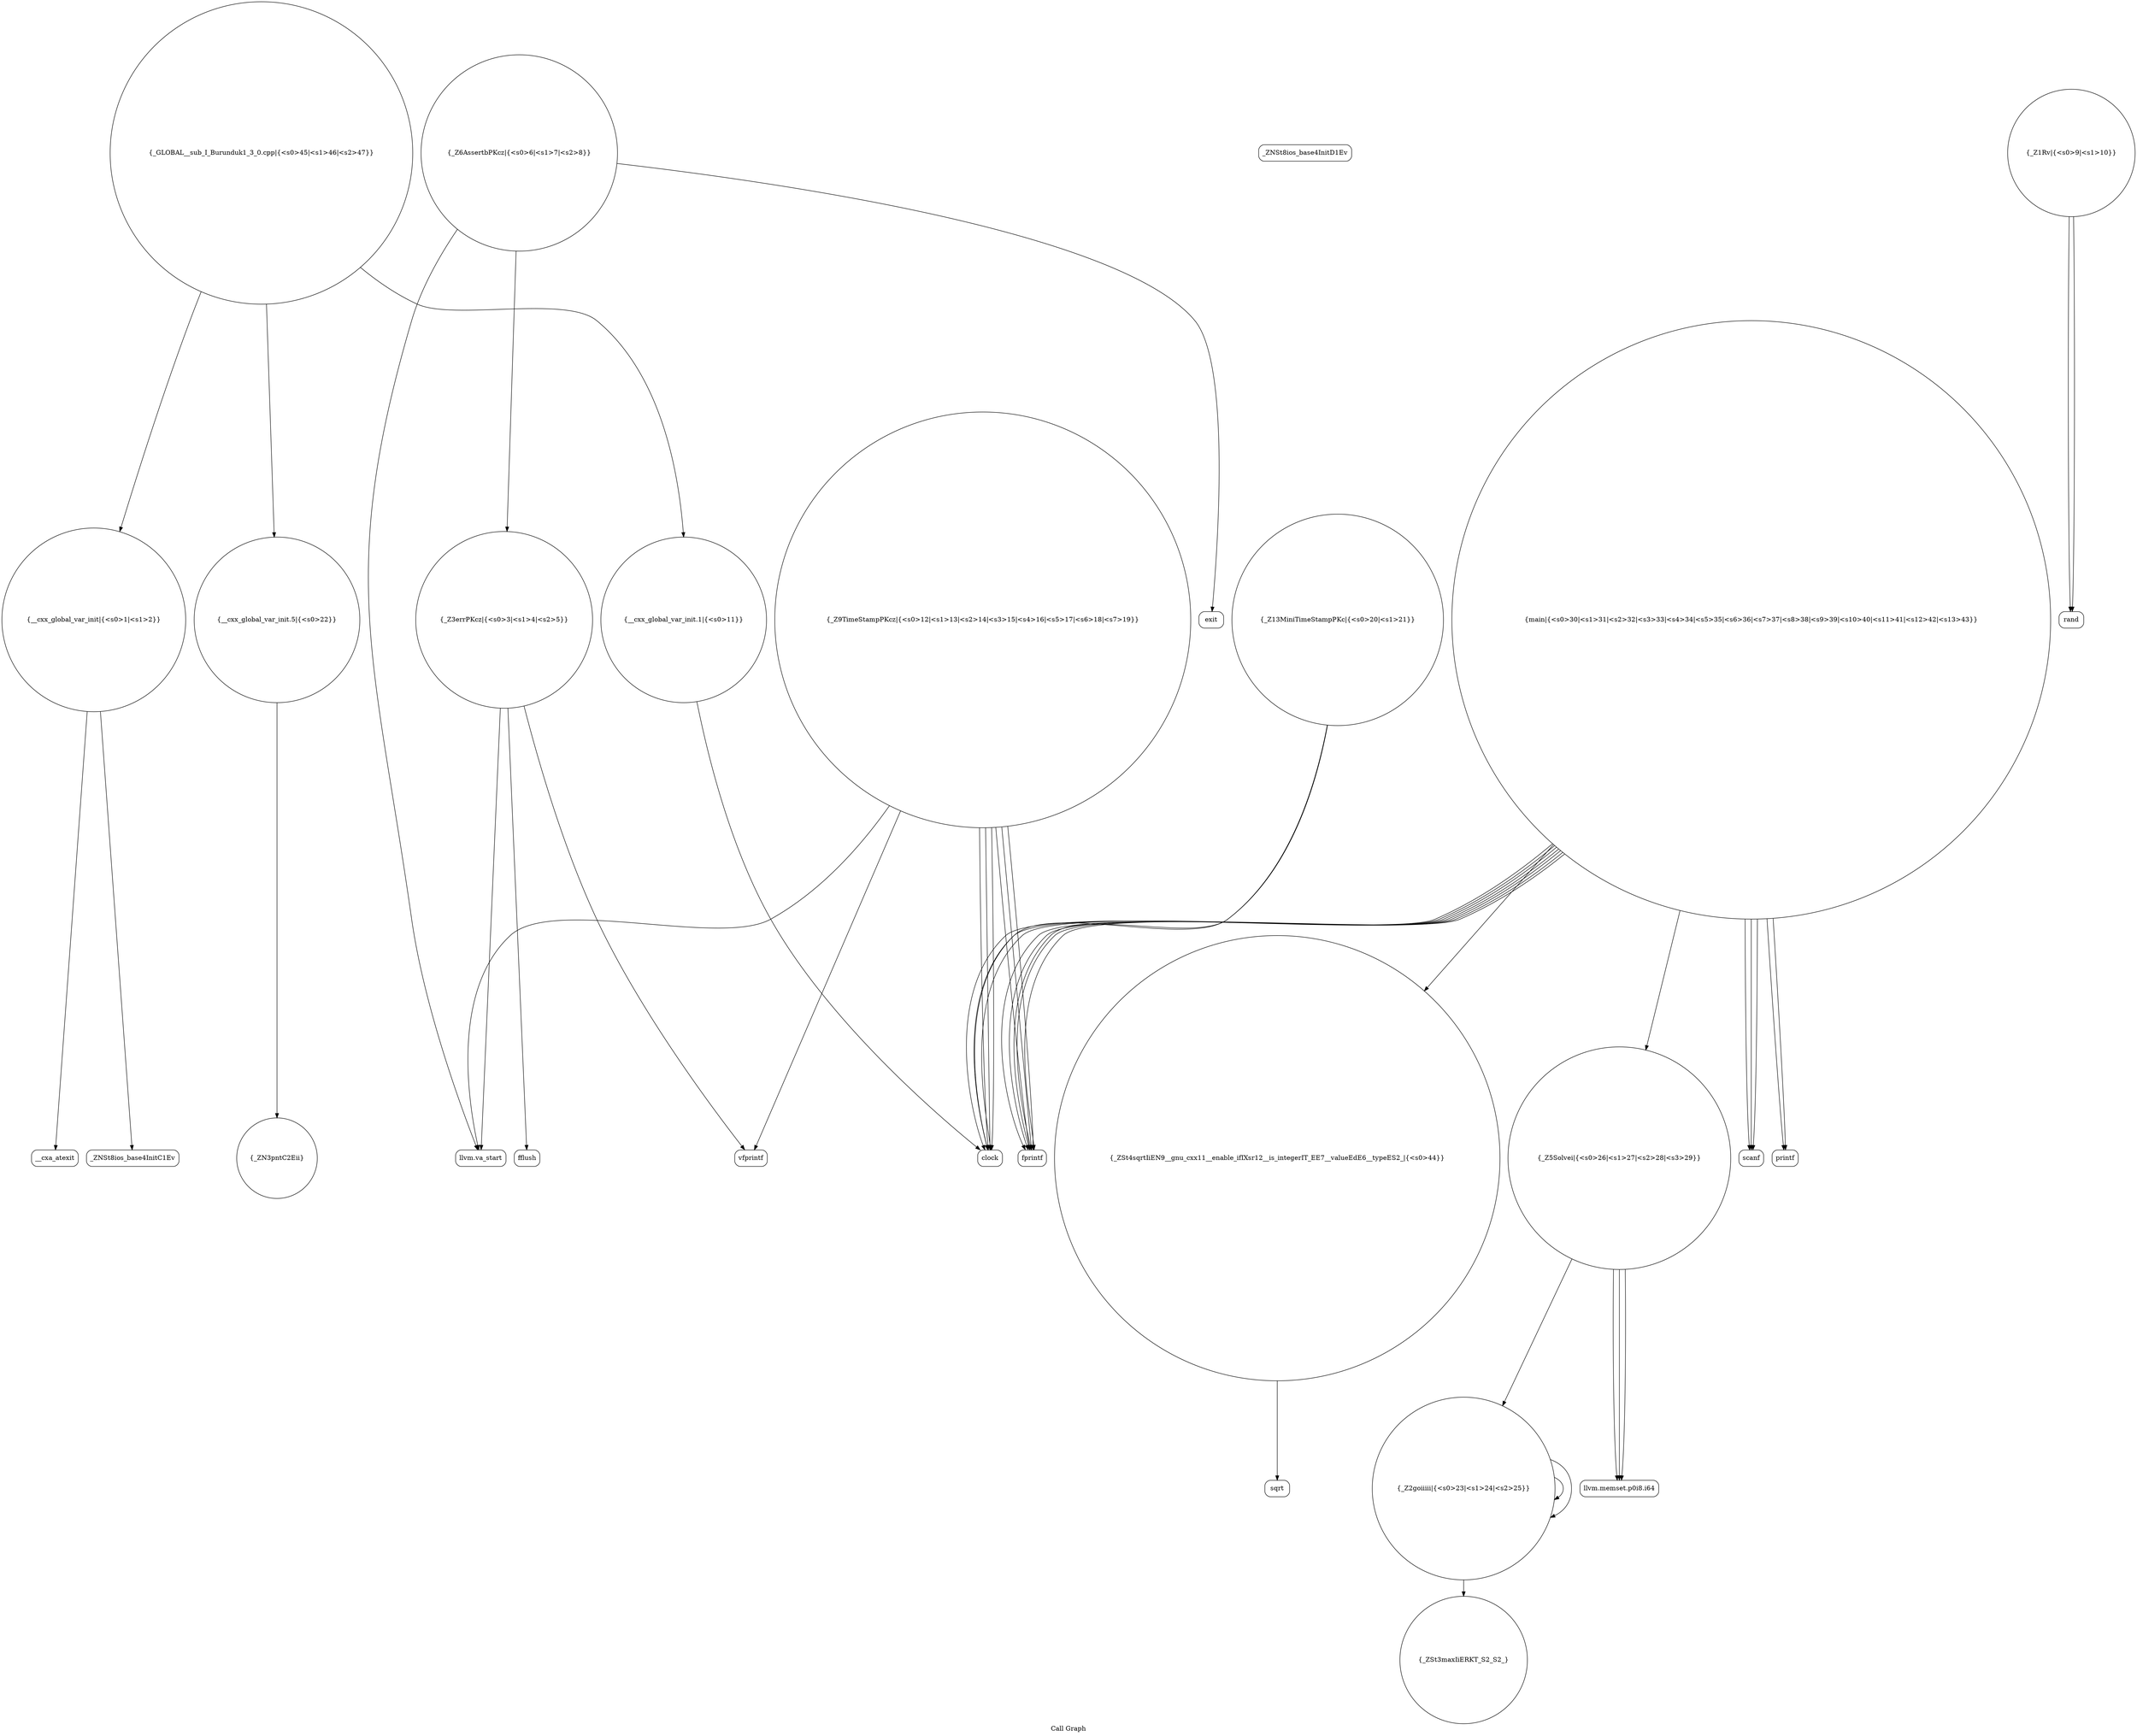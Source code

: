 digraph "Call Graph" {
	label="Call Graph";

	Node0x556362ab3640 [shape=record,shape=circle,label="{__cxx_global_var_init|{<s0>1|<s1>2}}"];
	Node0x556362ab3640:s0 -> Node0x556362ab3ad0[color=black];
	Node0x556362ab3640:s1 -> Node0x556362ab3bd0[color=black];
	Node0x556362ab4750 [shape=record,shape=circle,label="{_ZSt4sqrtIiEN9__gnu_cxx11__enable_ifIXsr12__is_integerIT_EE7__valueEdE6__typeES2_|{<s0>44}}"];
	Node0x556362ab4750:s0 -> Node0x556362ab47d0[color=black];
	Node0x556362ab3dd0 [shape=record,shape=Mrecord,label="{fflush}"];
	Node0x556362ab4150 [shape=record,shape=circle,label="{_Z9TimeStampPKcz|{<s0>12|<s1>13|<s2>14|<s3>15|<s4>16|<s5>17|<s6>18|<s7>19}}"];
	Node0x556362ab4150:s0 -> Node0x556362ab3cd0[color=black];
	Node0x556362ab4150:s1 -> Node0x556362ab40d0[color=black];
	Node0x556362ab4150:s2 -> Node0x556362ab41d0[color=black];
	Node0x556362ab4150:s3 -> Node0x556362ab3d50[color=black];
	Node0x556362ab4150:s4 -> Node0x556362ab41d0[color=black];
	Node0x556362ab4150:s5 -> Node0x556362ab40d0[color=black];
	Node0x556362ab4150:s6 -> Node0x556362ab41d0[color=black];
	Node0x556362ab4150:s7 -> Node0x556362ab40d0[color=black];
	Node0x556362ab44d0 [shape=record,shape=circle,label="{_Z5Solvei|{<s0>26|<s1>27|<s2>28|<s3>29}}"];
	Node0x556362ab44d0:s0 -> Node0x556362ab4550[color=black];
	Node0x556362ab44d0:s1 -> Node0x556362ab4550[color=black];
	Node0x556362ab44d0:s2 -> Node0x556362ab4550[color=black];
	Node0x556362ab44d0:s3 -> Node0x556362ab43d0[color=black];
	Node0x556362ab3b50 [shape=record,shape=Mrecord,label="{_ZNSt8ios_base4InitD1Ev}"];
	Node0x556362ab4850 [shape=record,shape=circle,label="{_GLOBAL__sub_I_Burunduk1_3_0.cpp|{<s0>45|<s1>46|<s2>47}}"];
	Node0x556362ab4850:s0 -> Node0x556362ab3640[color=black];
	Node0x556362ab4850:s1 -> Node0x556362ab4050[color=black];
	Node0x556362ab4850:s2 -> Node0x556362ab42d0[color=black];
	Node0x556362ab3ed0 [shape=record,shape=Mrecord,label="{exit}"];
	Node0x556362ab4250 [shape=record,shape=circle,label="{_Z13MiniTimeStampPKc|{<s0>20|<s1>21}}"];
	Node0x556362ab4250:s0 -> Node0x556362ab40d0[color=black];
	Node0x556362ab4250:s1 -> Node0x556362ab41d0[color=black];
	Node0x556362ab45d0 [shape=record,shape=circle,label="{main|{<s0>30|<s1>31|<s2>32|<s3>33|<s4>34|<s5>35|<s6>36|<s7>37|<s8>38|<s9>39|<s10>40|<s11>41|<s12>42|<s13>43}}"];
	Node0x556362ab45d0:s0 -> Node0x556362ab40d0[color=black];
	Node0x556362ab45d0:s1 -> Node0x556362ab41d0[color=black];
	Node0x556362ab45d0:s2 -> Node0x556362ab4650[color=black];
	Node0x556362ab45d0:s3 -> Node0x556362ab41d0[color=black];
	Node0x556362ab45d0:s4 -> Node0x556362ab46d0[color=black];
	Node0x556362ab45d0:s5 -> Node0x556362ab4650[color=black];
	Node0x556362ab45d0:s6 -> Node0x556362ab4650[color=black];
	Node0x556362ab45d0:s7 -> Node0x556362ab44d0[color=black];
	Node0x556362ab45d0:s8 -> Node0x556362ab4750[color=black];
	Node0x556362ab45d0:s9 -> Node0x556362ab46d0[color=black];
	Node0x556362ab45d0:s10 -> Node0x556362ab40d0[color=black];
	Node0x556362ab45d0:s11 -> Node0x556362ab41d0[color=black];
	Node0x556362ab45d0:s12 -> Node0x556362ab40d0[color=black];
	Node0x556362ab45d0:s13 -> Node0x556362ab41d0[color=black];
	Node0x556362ab3c50 [shape=record,shape=circle,label="{_Z3errPKcz|{<s0>3|<s1>4|<s2>5}}"];
	Node0x556362ab3c50:s0 -> Node0x556362ab3cd0[color=black];
	Node0x556362ab3c50:s1 -> Node0x556362ab3d50[color=black];
	Node0x556362ab3c50:s2 -> Node0x556362ab3dd0[color=black];
	Node0x556362ab3fd0 [shape=record,shape=Mrecord,label="{rand}"];
	Node0x556362ab4350 [shape=record,shape=circle,label="{_ZN3pntC2Eii}"];
	Node0x556362ab46d0 [shape=record,shape=Mrecord,label="{printf}"];
	Node0x556362ab3d50 [shape=record,shape=Mrecord,label="{vfprintf}"];
	Node0x556362ab40d0 [shape=record,shape=Mrecord,label="{clock}"];
	Node0x556362ab4450 [shape=record,shape=circle,label="{_ZSt3maxIiERKT_S2_S2_}"];
	Node0x556362ab3ad0 [shape=record,shape=Mrecord,label="{_ZNSt8ios_base4InitC1Ev}"];
	Node0x556362ab47d0 [shape=record,shape=Mrecord,label="{sqrt}"];
	Node0x556362ab3e50 [shape=record,shape=circle,label="{_Z6AssertbPKcz|{<s0>6|<s1>7|<s2>8}}"];
	Node0x556362ab3e50:s0 -> Node0x556362ab3cd0[color=black];
	Node0x556362ab3e50:s1 -> Node0x556362ab3c50[color=black];
	Node0x556362ab3e50:s2 -> Node0x556362ab3ed0[color=black];
	Node0x556362ab41d0 [shape=record,shape=Mrecord,label="{fprintf}"];
	Node0x556362ab4550 [shape=record,shape=Mrecord,label="{llvm.memset.p0i8.i64}"];
	Node0x556362ab3bd0 [shape=record,shape=Mrecord,label="{__cxa_atexit}"];
	Node0x556362ab3f50 [shape=record,shape=circle,label="{_Z1Rv|{<s0>9|<s1>10}}"];
	Node0x556362ab3f50:s0 -> Node0x556362ab3fd0[color=black];
	Node0x556362ab3f50:s1 -> Node0x556362ab3fd0[color=black];
	Node0x556362ab42d0 [shape=record,shape=circle,label="{__cxx_global_var_init.5|{<s0>22}}"];
	Node0x556362ab42d0:s0 -> Node0x556362ab4350[color=black];
	Node0x556362ab4650 [shape=record,shape=Mrecord,label="{scanf}"];
	Node0x556362ab3cd0 [shape=record,shape=Mrecord,label="{llvm.va_start}"];
	Node0x556362ab4050 [shape=record,shape=circle,label="{__cxx_global_var_init.1|{<s0>11}}"];
	Node0x556362ab4050:s0 -> Node0x556362ab40d0[color=black];
	Node0x556362ab43d0 [shape=record,shape=circle,label="{_Z2goiiiii|{<s0>23|<s1>24|<s2>25}}"];
	Node0x556362ab43d0:s0 -> Node0x556362ab4450[color=black];
	Node0x556362ab43d0:s1 -> Node0x556362ab43d0[color=black];
	Node0x556362ab43d0:s2 -> Node0x556362ab43d0[color=black];
}
